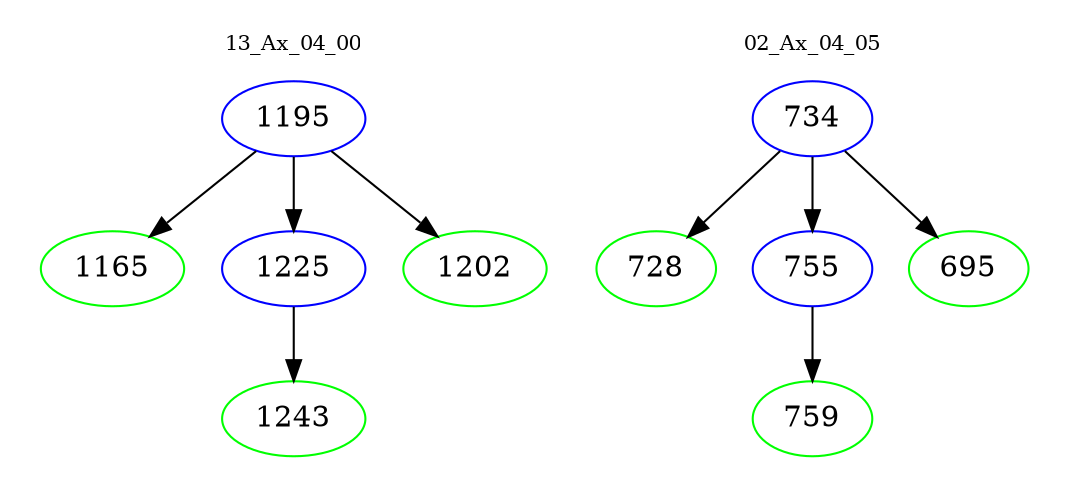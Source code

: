 digraph{
subgraph cluster_0 {
color = white
label = "13_Ax_04_00";
fontsize=10;
T0_1195 [label="1195", color="blue"]
T0_1195 -> T0_1165 [color="black"]
T0_1165 [label="1165", color="green"]
T0_1195 -> T0_1225 [color="black"]
T0_1225 [label="1225", color="blue"]
T0_1225 -> T0_1243 [color="black"]
T0_1243 [label="1243", color="green"]
T0_1195 -> T0_1202 [color="black"]
T0_1202 [label="1202", color="green"]
}
subgraph cluster_1 {
color = white
label = "02_Ax_04_05";
fontsize=10;
T1_734 [label="734", color="blue"]
T1_734 -> T1_728 [color="black"]
T1_728 [label="728", color="green"]
T1_734 -> T1_755 [color="black"]
T1_755 [label="755", color="blue"]
T1_755 -> T1_759 [color="black"]
T1_759 [label="759", color="green"]
T1_734 -> T1_695 [color="black"]
T1_695 [label="695", color="green"]
}
}
